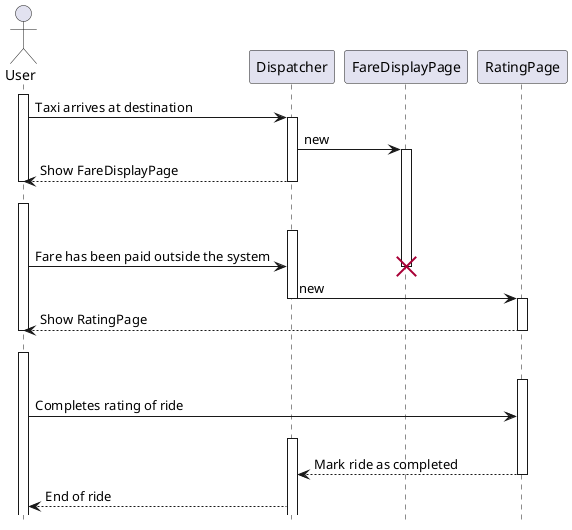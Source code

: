 @startuml
hide footbox
actor User
participant Dispatcher
participant FareDisplayPage
participant RatingPage
activate User
User -> Dispatcher: Taxi arrives at destination
activate Dispatcher
Dispatcher -> FareDisplayPage: new
activate FareDisplayPage
Dispatcher --> User: Show FareDisplayPage
deactivate User 
deactivate Dispatcher

User-[hidden]->User
activate User
Dispatcher-[hidden]->Dispatcher
activate Dispatcher
User -> Dispatcher: Fare has been paid outside the system
destroy FareDisplayPage
Dispatcher -> RatingPage: new
deactivate Dispatcher
activate RatingPage
RatingPage --> User: Show RatingPage
deactivate User
deactivate RatingPage

User-[hidden]->User
activate User
RatingPage-[hidden]->RatingPage
activate RatingPage
User -> RatingPage: Completes rating of ride 
Dispatcher-[hidden]->Dispatcher
activate Dispatcher
RatingPage --> Dispatcher: Mark ride as completed 
deactivate RatingPage
Dispatcher --> User: End of ride
@enduml